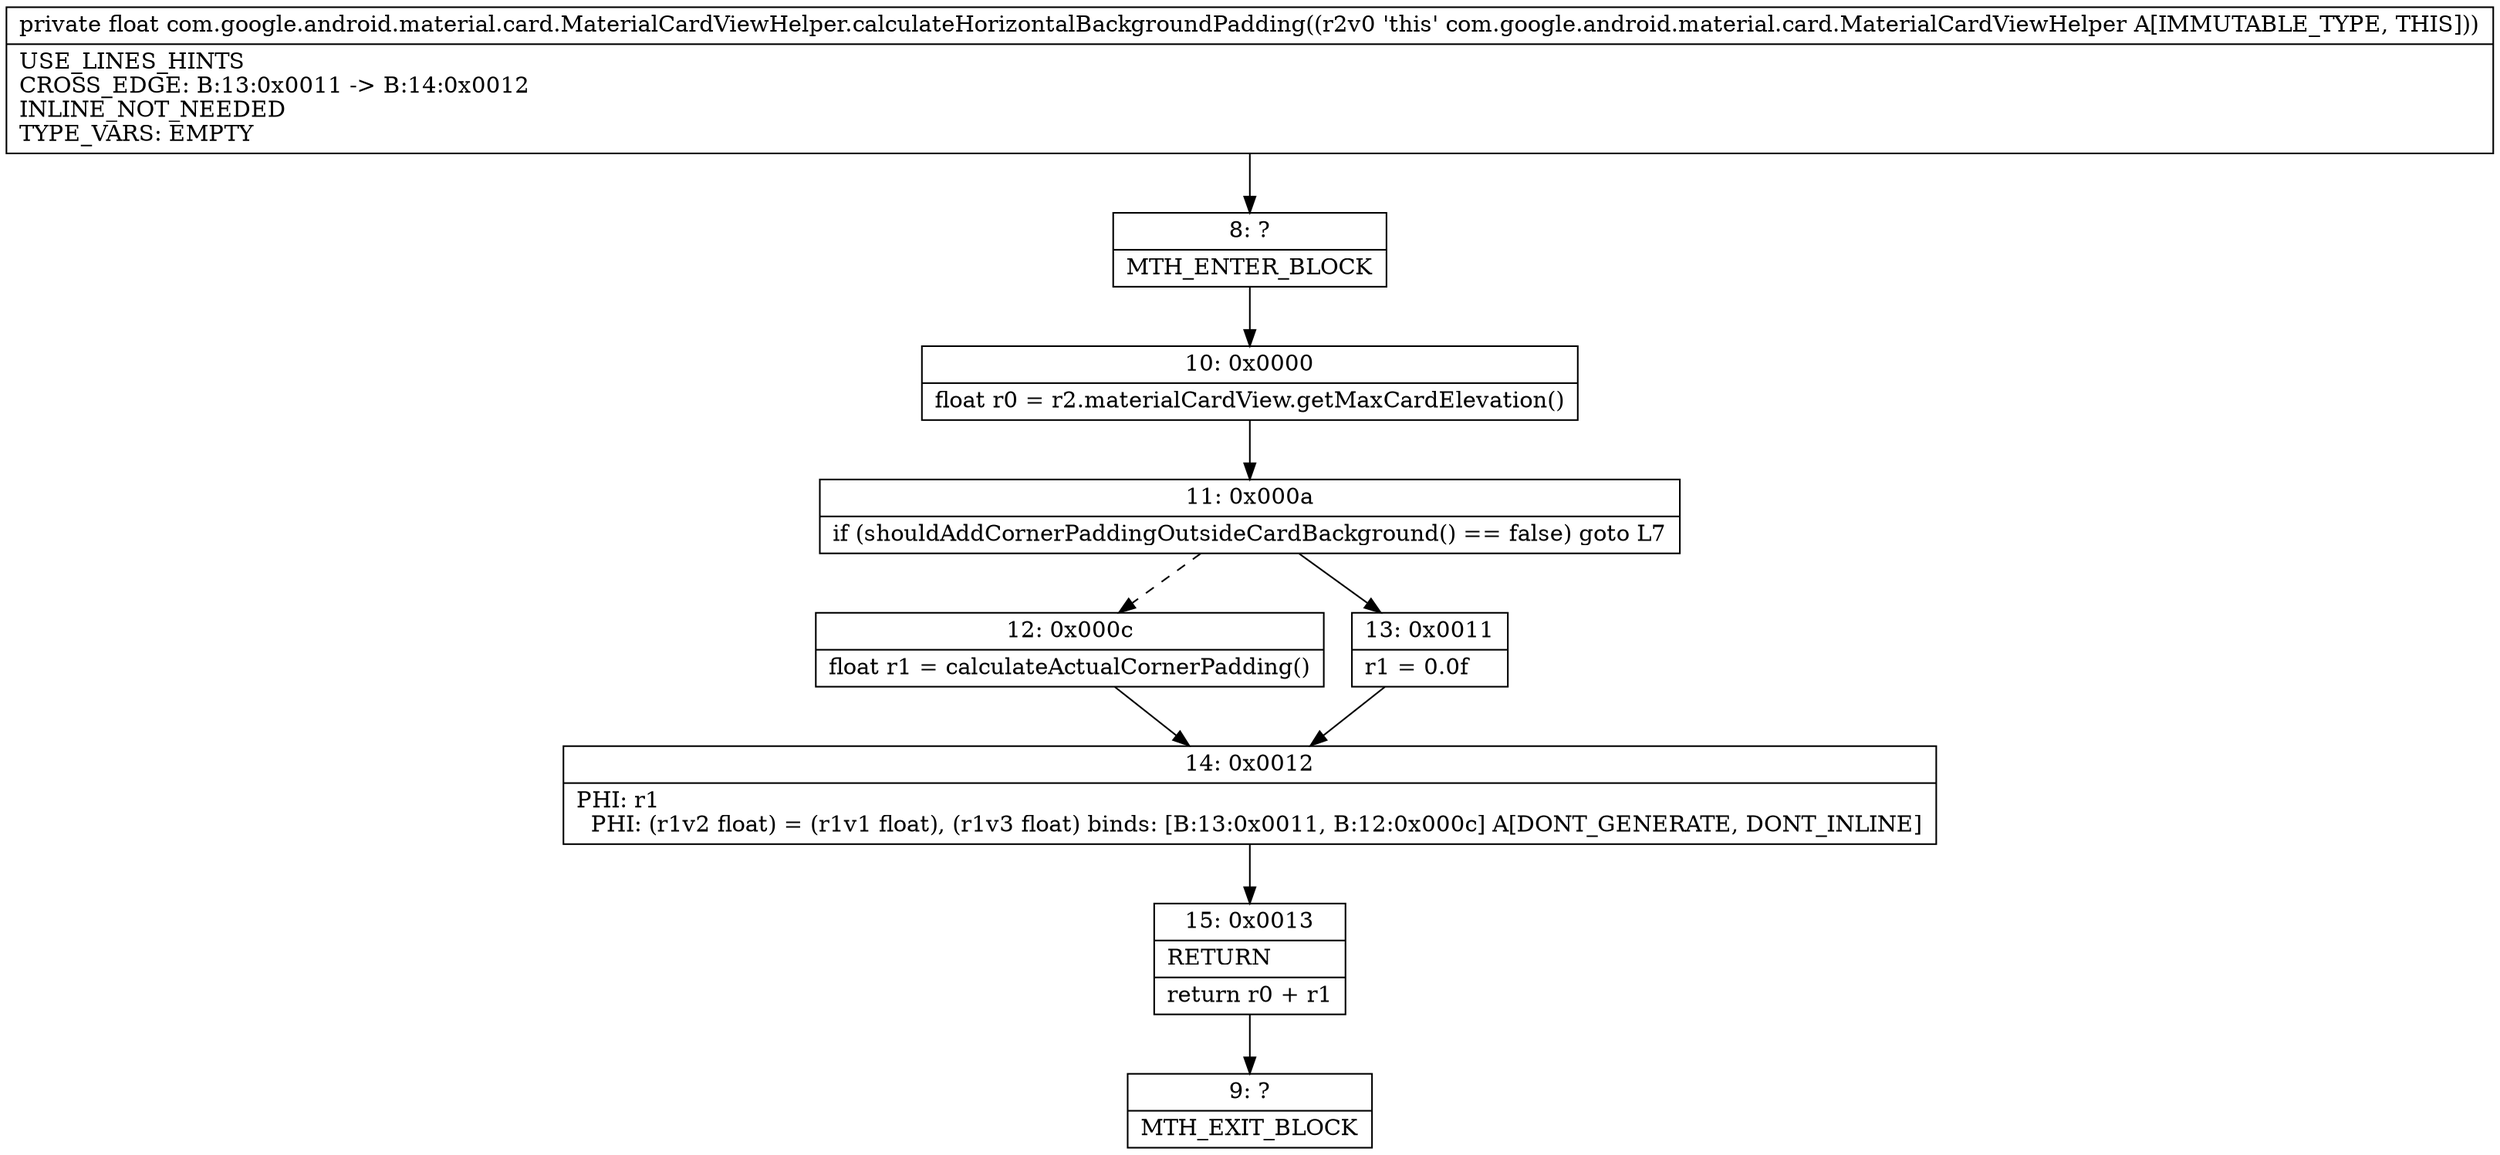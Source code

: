 digraph "CFG forcom.google.android.material.card.MaterialCardViewHelper.calculateHorizontalBackgroundPadding()F" {
Node_8 [shape=record,label="{8\:\ ?|MTH_ENTER_BLOCK\l}"];
Node_10 [shape=record,label="{10\:\ 0x0000|float r0 = r2.materialCardView.getMaxCardElevation()\l}"];
Node_11 [shape=record,label="{11\:\ 0x000a|if (shouldAddCornerPaddingOutsideCardBackground() == false) goto L7\l}"];
Node_12 [shape=record,label="{12\:\ 0x000c|float r1 = calculateActualCornerPadding()\l}"];
Node_14 [shape=record,label="{14\:\ 0x0012|PHI: r1 \l  PHI: (r1v2 float) = (r1v1 float), (r1v3 float) binds: [B:13:0x0011, B:12:0x000c] A[DONT_GENERATE, DONT_INLINE]\l}"];
Node_15 [shape=record,label="{15\:\ 0x0013|RETURN\l|return r0 + r1\l}"];
Node_9 [shape=record,label="{9\:\ ?|MTH_EXIT_BLOCK\l}"];
Node_13 [shape=record,label="{13\:\ 0x0011|r1 = 0.0f\l}"];
MethodNode[shape=record,label="{private float com.google.android.material.card.MaterialCardViewHelper.calculateHorizontalBackgroundPadding((r2v0 'this' com.google.android.material.card.MaterialCardViewHelper A[IMMUTABLE_TYPE, THIS]))  | USE_LINES_HINTS\lCROSS_EDGE: B:13:0x0011 \-\> B:14:0x0012\lINLINE_NOT_NEEDED\lTYPE_VARS: EMPTY\l}"];
MethodNode -> Node_8;Node_8 -> Node_10;
Node_10 -> Node_11;
Node_11 -> Node_12[style=dashed];
Node_11 -> Node_13;
Node_12 -> Node_14;
Node_14 -> Node_15;
Node_15 -> Node_9;
Node_13 -> Node_14;
}

